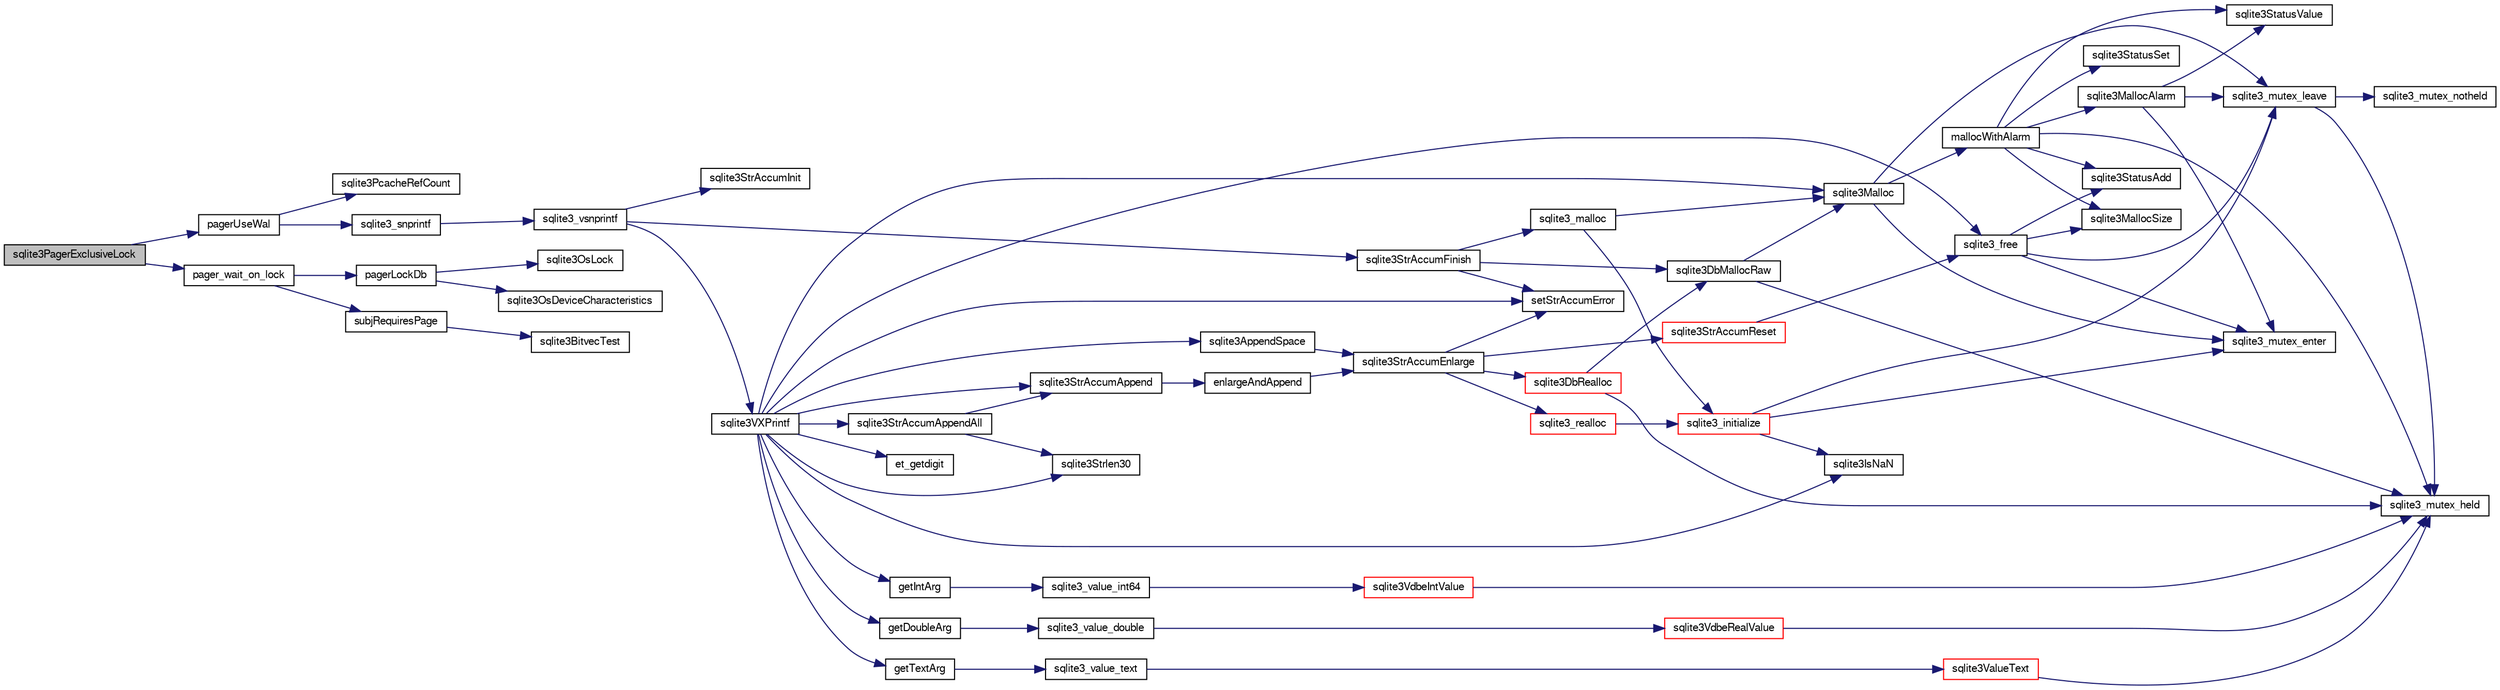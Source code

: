 digraph "sqlite3PagerExclusiveLock"
{
  edge [fontname="FreeSans",fontsize="10",labelfontname="FreeSans",labelfontsize="10"];
  node [fontname="FreeSans",fontsize="10",shape=record];
  rankdir="LR";
  Node627566 [label="sqlite3PagerExclusiveLock",height=0.2,width=0.4,color="black", fillcolor="grey75", style="filled", fontcolor="black"];
  Node627566 -> Node627567 [color="midnightblue",fontsize="10",style="solid",fontname="FreeSans"];
  Node627567 [label="pagerUseWal",height=0.2,width=0.4,color="black", fillcolor="white", style="filled",URL="$sqlite3_8c.html#a31def80bfe1de9284d635ba190a5eb68"];
  Node627567 -> Node627568 [color="midnightblue",fontsize="10",style="solid",fontname="FreeSans"];
  Node627568 [label="sqlite3PcacheRefCount",height=0.2,width=0.4,color="black", fillcolor="white", style="filled",URL="$sqlite3_8c.html#adee2536d23ec9628e0883ccab03b3429"];
  Node627567 -> Node627569 [color="midnightblue",fontsize="10",style="solid",fontname="FreeSans"];
  Node627569 [label="sqlite3_snprintf",height=0.2,width=0.4,color="black", fillcolor="white", style="filled",URL="$sqlite3_8c.html#aa2695a752e971577f5784122f2013c40"];
  Node627569 -> Node627570 [color="midnightblue",fontsize="10",style="solid",fontname="FreeSans"];
  Node627570 [label="sqlite3_vsnprintf",height=0.2,width=0.4,color="black", fillcolor="white", style="filled",URL="$sqlite3_8c.html#a0862c03aea71d62847e452aa655add42"];
  Node627570 -> Node627571 [color="midnightblue",fontsize="10",style="solid",fontname="FreeSans"];
  Node627571 [label="sqlite3StrAccumInit",height=0.2,width=0.4,color="black", fillcolor="white", style="filled",URL="$sqlite3_8c.html#aabf95e113b9d54d519cd15a56215f560"];
  Node627570 -> Node627572 [color="midnightblue",fontsize="10",style="solid",fontname="FreeSans"];
  Node627572 [label="sqlite3VXPrintf",height=0.2,width=0.4,color="black", fillcolor="white", style="filled",URL="$sqlite3_8c.html#a63c25806c9bd4a2b76f9a0eb232c6bde"];
  Node627572 -> Node627573 [color="midnightblue",fontsize="10",style="solid",fontname="FreeSans"];
  Node627573 [label="sqlite3StrAccumAppend",height=0.2,width=0.4,color="black", fillcolor="white", style="filled",URL="$sqlite3_8c.html#a56664fa33def33c5a5245b623441d5e0"];
  Node627573 -> Node627574 [color="midnightblue",fontsize="10",style="solid",fontname="FreeSans"];
  Node627574 [label="enlargeAndAppend",height=0.2,width=0.4,color="black", fillcolor="white", style="filled",URL="$sqlite3_8c.html#a25b21e61dc0883d849890eaa8a18088a"];
  Node627574 -> Node627575 [color="midnightblue",fontsize="10",style="solid",fontname="FreeSans"];
  Node627575 [label="sqlite3StrAccumEnlarge",height=0.2,width=0.4,color="black", fillcolor="white", style="filled",URL="$sqlite3_8c.html#a38976500a97c69d65086eeccca82dd96"];
  Node627575 -> Node627576 [color="midnightblue",fontsize="10",style="solid",fontname="FreeSans"];
  Node627576 [label="setStrAccumError",height=0.2,width=0.4,color="black", fillcolor="white", style="filled",URL="$sqlite3_8c.html#a3dc479a1fc8ba1ab8edfe51f8a0b102c"];
  Node627575 -> Node627577 [color="midnightblue",fontsize="10",style="solid",fontname="FreeSans"];
  Node627577 [label="sqlite3StrAccumReset",height=0.2,width=0.4,color="red", fillcolor="white", style="filled",URL="$sqlite3_8c.html#ad7e70f4ec9d2fa3a63a371e2c7c555d8"];
  Node627577 -> Node627584 [color="midnightblue",fontsize="10",style="solid",fontname="FreeSans"];
  Node627584 [label="sqlite3_free",height=0.2,width=0.4,color="black", fillcolor="white", style="filled",URL="$sqlite3_8c.html#a6552349e36a8a691af5487999ab09519"];
  Node627584 -> Node627585 [color="midnightblue",fontsize="10",style="solid",fontname="FreeSans"];
  Node627585 [label="sqlite3_mutex_enter",height=0.2,width=0.4,color="black", fillcolor="white", style="filled",URL="$sqlite3_8c.html#a1c12cde690bd89f104de5cbad12a6bf5"];
  Node627584 -> Node627586 [color="midnightblue",fontsize="10",style="solid",fontname="FreeSans"];
  Node627586 [label="sqlite3StatusAdd",height=0.2,width=0.4,color="black", fillcolor="white", style="filled",URL="$sqlite3_8c.html#afa029f93586aeab4cc85360905dae9cd"];
  Node627584 -> Node627582 [color="midnightblue",fontsize="10",style="solid",fontname="FreeSans"];
  Node627582 [label="sqlite3MallocSize",height=0.2,width=0.4,color="black", fillcolor="white", style="filled",URL="$sqlite3_8c.html#acf5d2a5f35270bafb050bd2def576955"];
  Node627584 -> Node627587 [color="midnightblue",fontsize="10",style="solid",fontname="FreeSans"];
  Node627587 [label="sqlite3_mutex_leave",height=0.2,width=0.4,color="black", fillcolor="white", style="filled",URL="$sqlite3_8c.html#a5838d235601dbd3c1fa993555c6bcc93"];
  Node627587 -> Node627579 [color="midnightblue",fontsize="10",style="solid",fontname="FreeSans"];
  Node627579 [label="sqlite3_mutex_held",height=0.2,width=0.4,color="black", fillcolor="white", style="filled",URL="$sqlite3_8c.html#acf77da68932b6bc163c5e68547ecc3e7"];
  Node627587 -> Node627588 [color="midnightblue",fontsize="10",style="solid",fontname="FreeSans"];
  Node627588 [label="sqlite3_mutex_notheld",height=0.2,width=0.4,color="black", fillcolor="white", style="filled",URL="$sqlite3_8c.html#a83967c837c1c000d3b5adcfaa688f5dc"];
  Node627575 -> Node627589 [color="midnightblue",fontsize="10",style="solid",fontname="FreeSans"];
  Node627589 [label="sqlite3DbRealloc",height=0.2,width=0.4,color="red", fillcolor="white", style="filled",URL="$sqlite3_8c.html#ae028f4902a9d29bcaf310ff289ee87dc"];
  Node627589 -> Node627579 [color="midnightblue",fontsize="10",style="solid",fontname="FreeSans"];
  Node627589 -> Node627590 [color="midnightblue",fontsize="10",style="solid",fontname="FreeSans"];
  Node627590 [label="sqlite3DbMallocRaw",height=0.2,width=0.4,color="black", fillcolor="white", style="filled",URL="$sqlite3_8c.html#abbe8be0cf7175e11ddc3e2218fad924e"];
  Node627590 -> Node627579 [color="midnightblue",fontsize="10",style="solid",fontname="FreeSans"];
  Node627590 -> Node627591 [color="midnightblue",fontsize="10",style="solid",fontname="FreeSans"];
  Node627591 [label="sqlite3Malloc",height=0.2,width=0.4,color="black", fillcolor="white", style="filled",URL="$sqlite3_8c.html#a361a2eaa846b1885f123abe46f5d8b2b"];
  Node627591 -> Node627585 [color="midnightblue",fontsize="10",style="solid",fontname="FreeSans"];
  Node627591 -> Node627592 [color="midnightblue",fontsize="10",style="solid",fontname="FreeSans"];
  Node627592 [label="mallocWithAlarm",height=0.2,width=0.4,color="black", fillcolor="white", style="filled",URL="$sqlite3_8c.html#ab070d5cf8e48ec8a6a43cf025d48598b"];
  Node627592 -> Node627579 [color="midnightblue",fontsize="10",style="solid",fontname="FreeSans"];
  Node627592 -> Node627593 [color="midnightblue",fontsize="10",style="solid",fontname="FreeSans"];
  Node627593 [label="sqlite3StatusSet",height=0.2,width=0.4,color="black", fillcolor="white", style="filled",URL="$sqlite3_8c.html#afec7586c01fcb5ea17dc9d7725a589d9"];
  Node627592 -> Node627594 [color="midnightblue",fontsize="10",style="solid",fontname="FreeSans"];
  Node627594 [label="sqlite3StatusValue",height=0.2,width=0.4,color="black", fillcolor="white", style="filled",URL="$sqlite3_8c.html#a30b8ac296c6e200c1fa57708d52c6ef6"];
  Node627592 -> Node627595 [color="midnightblue",fontsize="10",style="solid",fontname="FreeSans"];
  Node627595 [label="sqlite3MallocAlarm",height=0.2,width=0.4,color="black", fillcolor="white", style="filled",URL="$sqlite3_8c.html#ada66988e8471d1198f3219c062377508"];
  Node627595 -> Node627594 [color="midnightblue",fontsize="10",style="solid",fontname="FreeSans"];
  Node627595 -> Node627587 [color="midnightblue",fontsize="10",style="solid",fontname="FreeSans"];
  Node627595 -> Node627585 [color="midnightblue",fontsize="10",style="solid",fontname="FreeSans"];
  Node627592 -> Node627582 [color="midnightblue",fontsize="10",style="solid",fontname="FreeSans"];
  Node627592 -> Node627586 [color="midnightblue",fontsize="10",style="solid",fontname="FreeSans"];
  Node627591 -> Node627587 [color="midnightblue",fontsize="10",style="solid",fontname="FreeSans"];
  Node627575 -> Node627770 [color="midnightblue",fontsize="10",style="solid",fontname="FreeSans"];
  Node627770 [label="sqlite3_realloc",height=0.2,width=0.4,color="red", fillcolor="white", style="filled",URL="$sqlite3_8c.html#a822d9e42f6ab4b2ec803f311aeb9618d"];
  Node627770 -> Node627597 [color="midnightblue",fontsize="10",style="solid",fontname="FreeSans"];
  Node627597 [label="sqlite3_initialize",height=0.2,width=0.4,color="red", fillcolor="white", style="filled",URL="$sqlite3_8c.html#ab0c0ee2d5d4cf8b28e9572296a8861df"];
  Node627597 -> Node627585 [color="midnightblue",fontsize="10",style="solid",fontname="FreeSans"];
  Node627597 -> Node627587 [color="midnightblue",fontsize="10",style="solid",fontname="FreeSans"];
  Node627597 -> Node627738 [color="midnightblue",fontsize="10",style="solid",fontname="FreeSans"];
  Node627738 [label="sqlite3IsNaN",height=0.2,width=0.4,color="black", fillcolor="white", style="filled",URL="$sqlite3_8c.html#aed4d78203877c3486765ccbc7feebb50"];
  Node627572 -> Node627845 [color="midnightblue",fontsize="10",style="solid",fontname="FreeSans"];
  Node627845 [label="getIntArg",height=0.2,width=0.4,color="black", fillcolor="white", style="filled",URL="$sqlite3_8c.html#abff258963dbd9205fb299851a64c67be"];
  Node627845 -> Node627729 [color="midnightblue",fontsize="10",style="solid",fontname="FreeSans"];
  Node627729 [label="sqlite3_value_int64",height=0.2,width=0.4,color="black", fillcolor="white", style="filled",URL="$sqlite3_8c.html#ab38d8627f4750672e72712df0b709e0d"];
  Node627729 -> Node627717 [color="midnightblue",fontsize="10",style="solid",fontname="FreeSans"];
  Node627717 [label="sqlite3VdbeIntValue",height=0.2,width=0.4,color="red", fillcolor="white", style="filled",URL="$sqlite3_8c.html#a3dc28e3bfdbecf81633c3697a3aacd45"];
  Node627717 -> Node627579 [color="midnightblue",fontsize="10",style="solid",fontname="FreeSans"];
  Node627572 -> Node627591 [color="midnightblue",fontsize="10",style="solid",fontname="FreeSans"];
  Node627572 -> Node627576 [color="midnightblue",fontsize="10",style="solid",fontname="FreeSans"];
  Node627572 -> Node627846 [color="midnightblue",fontsize="10",style="solid",fontname="FreeSans"];
  Node627846 [label="getDoubleArg",height=0.2,width=0.4,color="black", fillcolor="white", style="filled",URL="$sqlite3_8c.html#a1cf25120072c85bd261983b24c12c3d9"];
  Node627846 -> Node627733 [color="midnightblue",fontsize="10",style="solid",fontname="FreeSans"];
  Node627733 [label="sqlite3_value_double",height=0.2,width=0.4,color="black", fillcolor="white", style="filled",URL="$sqlite3_8c.html#a3e50c1a2dd484a8b6911c9d163816b88"];
  Node627733 -> Node627734 [color="midnightblue",fontsize="10",style="solid",fontname="FreeSans"];
  Node627734 [label="sqlite3VdbeRealValue",height=0.2,width=0.4,color="red", fillcolor="white", style="filled",URL="$sqlite3_8c.html#a5bf943a4f9a5516911b3bc610e3d64e0"];
  Node627734 -> Node627579 [color="midnightblue",fontsize="10",style="solid",fontname="FreeSans"];
  Node627572 -> Node627738 [color="midnightblue",fontsize="10",style="solid",fontname="FreeSans"];
  Node627572 -> Node627658 [color="midnightblue",fontsize="10",style="solid",fontname="FreeSans"];
  Node627658 [label="sqlite3Strlen30",height=0.2,width=0.4,color="black", fillcolor="white", style="filled",URL="$sqlite3_8c.html#a3dcd80ba41f1a308193dee74857b62a7"];
  Node627572 -> Node627847 [color="midnightblue",fontsize="10",style="solid",fontname="FreeSans"];
  Node627847 [label="et_getdigit",height=0.2,width=0.4,color="black", fillcolor="white", style="filled",URL="$sqlite3_8c.html#a40c5a308749ad07cc2397a53e081bff0"];
  Node627572 -> Node627848 [color="midnightblue",fontsize="10",style="solid",fontname="FreeSans"];
  Node627848 [label="getTextArg",height=0.2,width=0.4,color="black", fillcolor="white", style="filled",URL="$sqlite3_8c.html#afbb41850423ef20071cefaab0431e04d"];
  Node627848 -> Node627663 [color="midnightblue",fontsize="10",style="solid",fontname="FreeSans"];
  Node627663 [label="sqlite3_value_text",height=0.2,width=0.4,color="black", fillcolor="white", style="filled",URL="$sqlite3_8c.html#aef2ace3239e6dd59c74110faa70f8171"];
  Node627663 -> Node627664 [color="midnightblue",fontsize="10",style="solid",fontname="FreeSans"];
  Node627664 [label="sqlite3ValueText",height=0.2,width=0.4,color="red", fillcolor="white", style="filled",URL="$sqlite3_8c.html#ad567a94e52d1adf81f4857fdba00a59b"];
  Node627664 -> Node627579 [color="midnightblue",fontsize="10",style="solid",fontname="FreeSans"];
  Node627572 -> Node627849 [color="midnightblue",fontsize="10",style="solid",fontname="FreeSans"];
  Node627849 [label="sqlite3StrAccumAppendAll",height=0.2,width=0.4,color="black", fillcolor="white", style="filled",URL="$sqlite3_8c.html#acaf8f3e4f99a3c3a4a77e9c987547289"];
  Node627849 -> Node627573 [color="midnightblue",fontsize="10",style="solid",fontname="FreeSans"];
  Node627849 -> Node627658 [color="midnightblue",fontsize="10",style="solid",fontname="FreeSans"];
  Node627572 -> Node627850 [color="midnightblue",fontsize="10",style="solid",fontname="FreeSans"];
  Node627850 [label="sqlite3AppendSpace",height=0.2,width=0.4,color="black", fillcolor="white", style="filled",URL="$sqlite3_8c.html#aefd38a5afc0020d4a93855c3ee7c63a8"];
  Node627850 -> Node627575 [color="midnightblue",fontsize="10",style="solid",fontname="FreeSans"];
  Node627572 -> Node627584 [color="midnightblue",fontsize="10",style="solid",fontname="FreeSans"];
  Node627570 -> Node627622 [color="midnightblue",fontsize="10",style="solid",fontname="FreeSans"];
  Node627622 [label="sqlite3StrAccumFinish",height=0.2,width=0.4,color="black", fillcolor="white", style="filled",URL="$sqlite3_8c.html#adb7f26b10ac1b847db6f000ef4c2e2ba"];
  Node627622 -> Node627590 [color="midnightblue",fontsize="10",style="solid",fontname="FreeSans"];
  Node627622 -> Node627623 [color="midnightblue",fontsize="10",style="solid",fontname="FreeSans"];
  Node627623 [label="sqlite3_malloc",height=0.2,width=0.4,color="black", fillcolor="white", style="filled",URL="$sqlite3_8c.html#ac79dba55fc32b6a840cf5a9769bce7cd"];
  Node627623 -> Node627597 [color="midnightblue",fontsize="10",style="solid",fontname="FreeSans"];
  Node627623 -> Node627591 [color="midnightblue",fontsize="10",style="solid",fontname="FreeSans"];
  Node627622 -> Node627576 [color="midnightblue",fontsize="10",style="solid",fontname="FreeSans"];
  Node627566 -> Node627851 [color="midnightblue",fontsize="10",style="solid",fontname="FreeSans"];
  Node627851 [label="pager_wait_on_lock",height=0.2,width=0.4,color="black", fillcolor="white", style="filled",URL="$sqlite3_8c.html#a181fa0432ae1cc12a783f8a11ea2021f"];
  Node627851 -> Node627852 [color="midnightblue",fontsize="10",style="solid",fontname="FreeSans"];
  Node627852 [label="pagerLockDb",height=0.2,width=0.4,color="black", fillcolor="white", style="filled",URL="$sqlite3_8c.html#a667bdac69bf20203e45cd8e899790bcc"];
  Node627852 -> Node627853 [color="midnightblue",fontsize="10",style="solid",fontname="FreeSans"];
  Node627853 [label="sqlite3OsLock",height=0.2,width=0.4,color="black", fillcolor="white", style="filled",URL="$sqlite3_8c.html#ae224ca9067bc3e682180d0ecc1cd2206"];
  Node627852 -> Node627854 [color="midnightblue",fontsize="10",style="solid",fontname="FreeSans"];
  Node627854 [label="sqlite3OsDeviceCharacteristics",height=0.2,width=0.4,color="black", fillcolor="white", style="filled",URL="$sqlite3_8c.html#a251e030ce1bd2e552bc2dd66b1ac36d0"];
  Node627851 -> Node627855 [color="midnightblue",fontsize="10",style="solid",fontname="FreeSans"];
  Node627855 [label="subjRequiresPage",height=0.2,width=0.4,color="black", fillcolor="white", style="filled",URL="$sqlite3_8c.html#a8c8d460aa8cc7cb907b2e04844aaba86"];
  Node627855 -> Node627856 [color="midnightblue",fontsize="10",style="solid",fontname="FreeSans"];
  Node627856 [label="sqlite3BitvecTest",height=0.2,width=0.4,color="black", fillcolor="white", style="filled",URL="$sqlite3_8c.html#ab08693a5ff8d1b759eb50dc307ee910f"];
}
